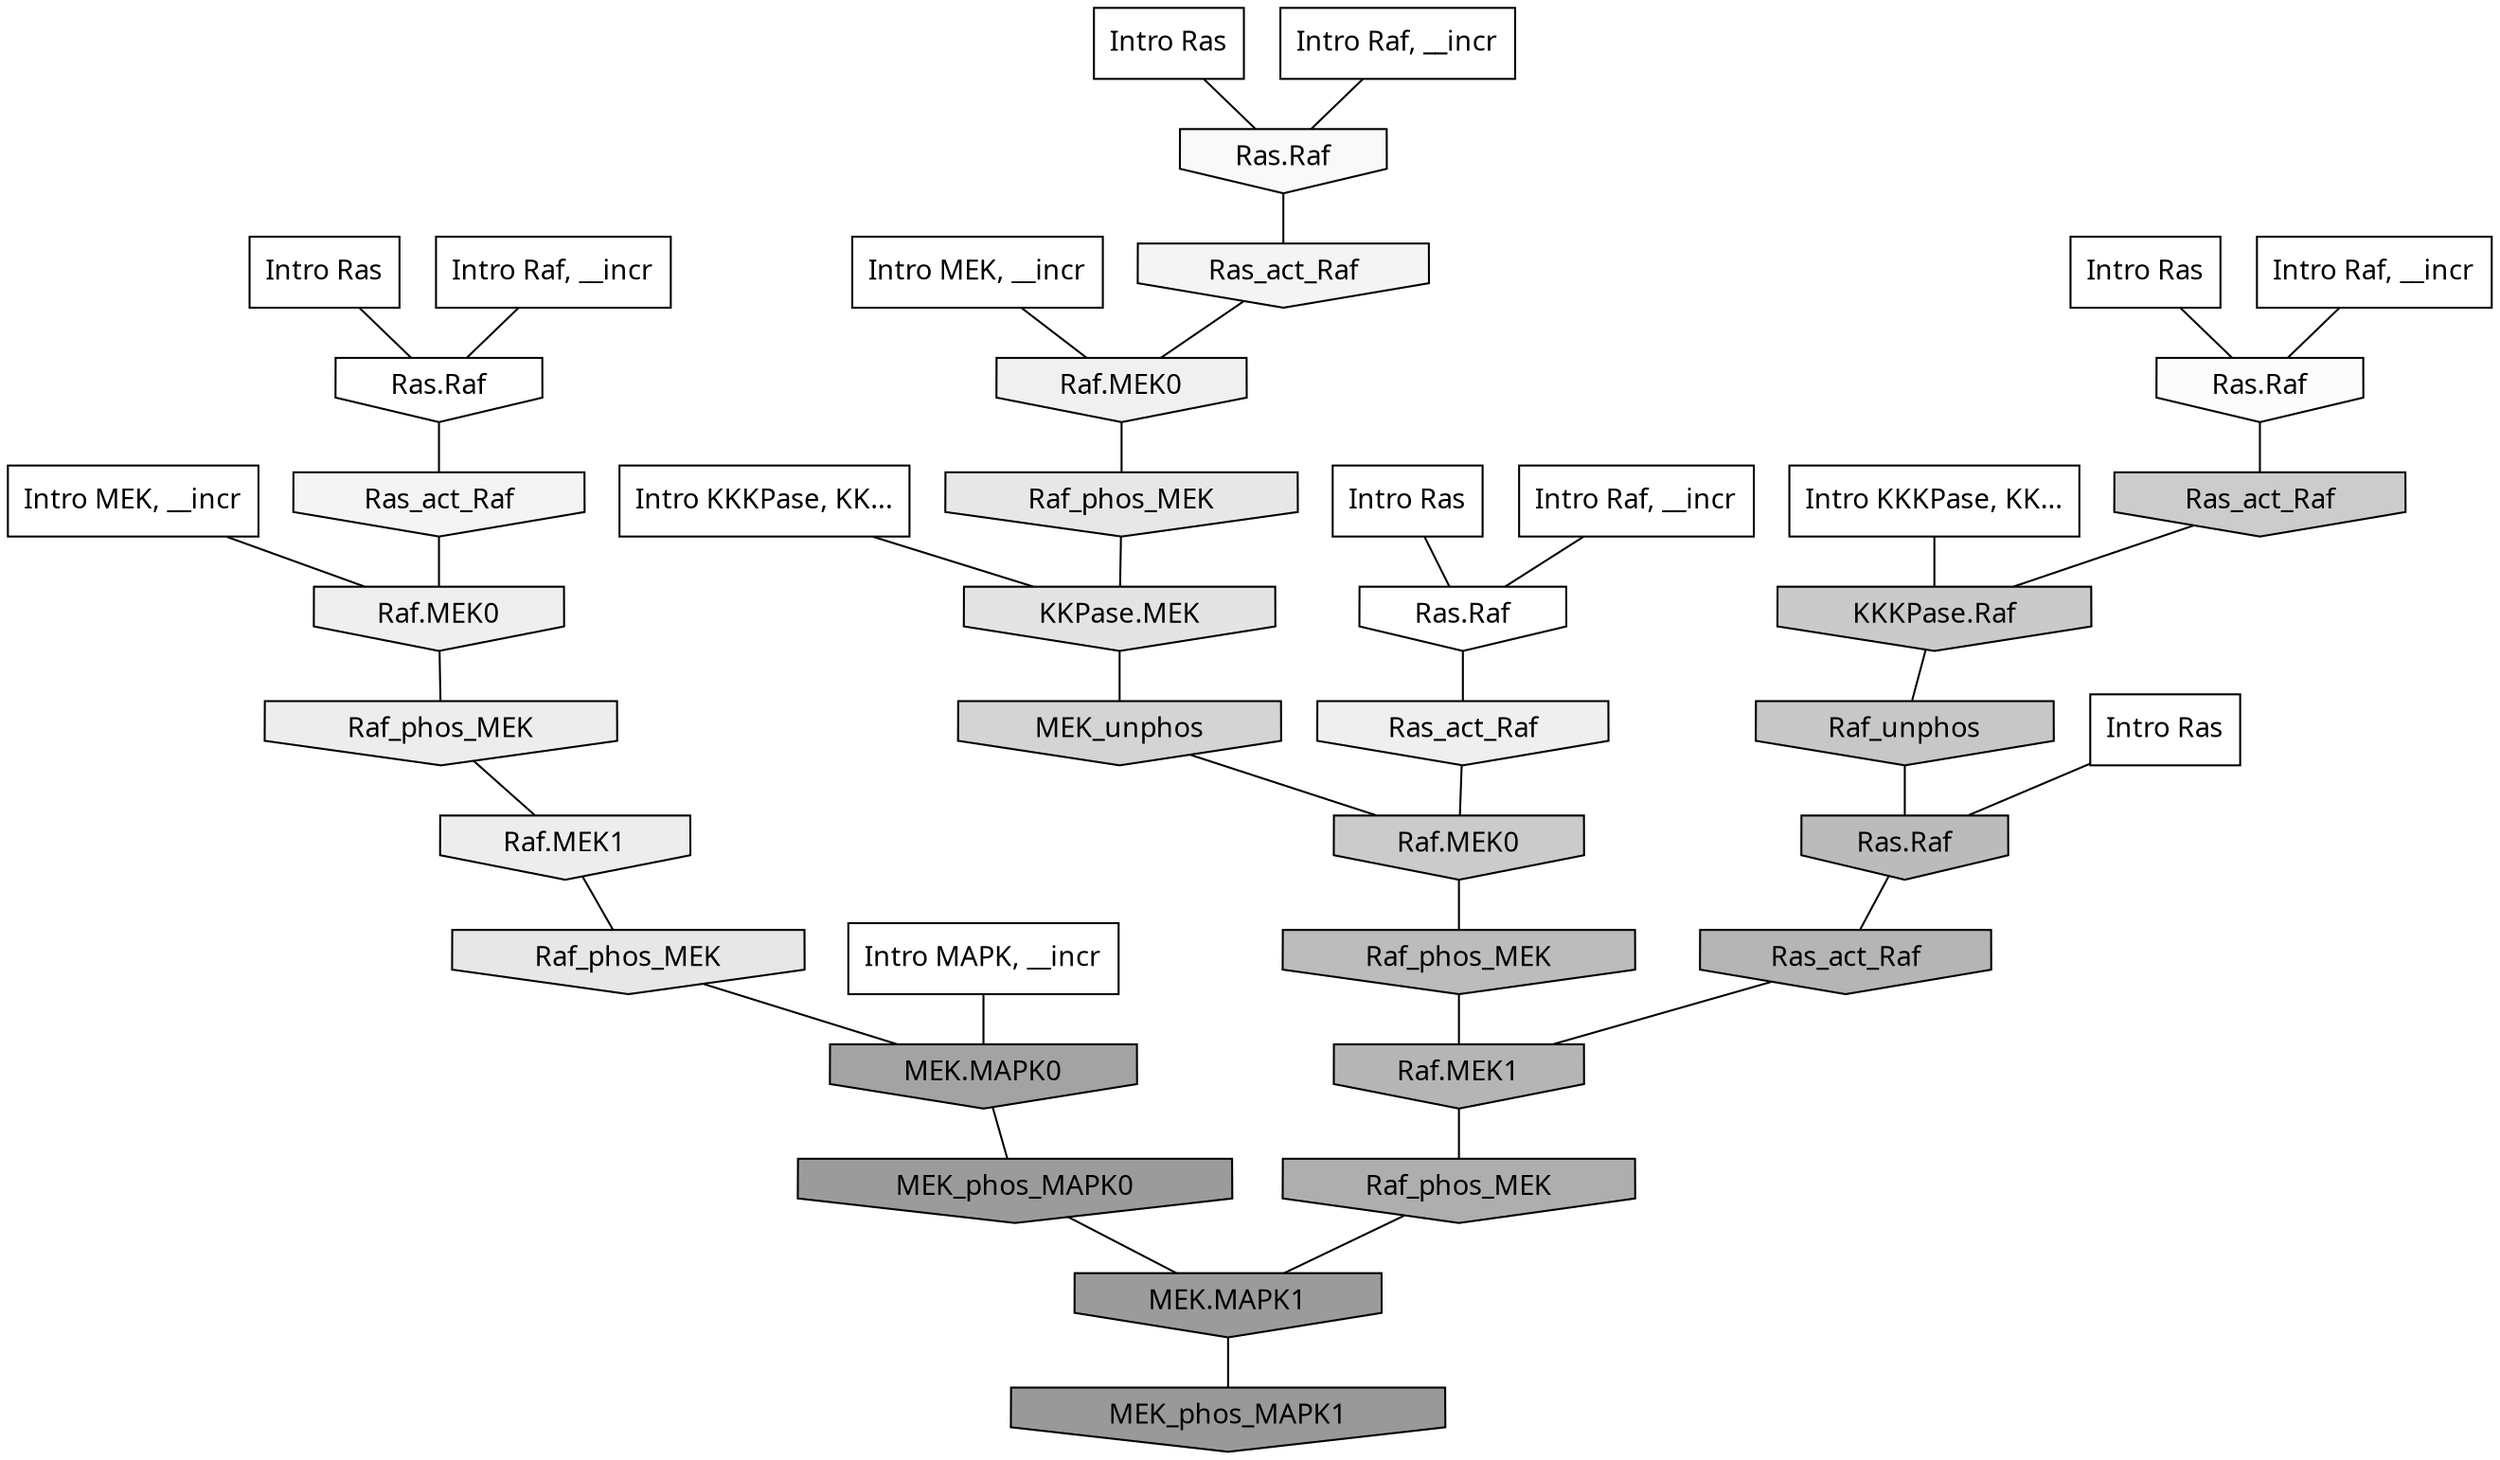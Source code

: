 digraph G{
  rankdir="TB";
  ranksep=0.30;
  node [fontname="CMU Serif"];
  edge [fontname="CMU Serif"];
  
  22 [label="Intro Ras", shape=rectangle, style=filled, fillcolor="0.000 0.000 1.000"]
  
  37 [label="Intro Ras", shape=rectangle, style=filled, fillcolor="0.000 0.000 1.000"]
  
  59 [label="Intro Ras", shape=rectangle, style=filled, fillcolor="0.000 0.000 1.000"]
  
  69 [label="Intro Ras", shape=rectangle, style=filled, fillcolor="0.000 0.000 1.000"]
  
  99 [label="Intro Ras", shape=rectangle, style=filled, fillcolor="0.000 0.000 1.000"]
  
  622 [label="Intro Raf, __incr", shape=rectangle, style=filled, fillcolor="0.000 0.000 1.000"]
  
  628 [label="Intro Raf, __incr", shape=rectangle, style=filled, fillcolor="0.000 0.000 1.000"]
  
  632 [label="Intro Raf, __incr", shape=rectangle, style=filled, fillcolor="0.000 0.000 1.000"]
  
  777 [label="Intro Raf, __incr", shape=rectangle, style=filled, fillcolor="0.000 0.000 1.000"]
  
  1284 [label="Intro MEK, __incr", shape=rectangle, style=filled, fillcolor="0.000 0.000 1.000"]
  
  2097 [label="Intro MEK, __incr", shape=rectangle, style=filled, fillcolor="0.000 0.000 1.000"]
  
  3040 [label="Intro MAPK, __incr", shape=rectangle, style=filled, fillcolor="0.000 0.000 1.000"]
  
  3139 [label="Intro KKKPase, KK...", shape=rectangle, style=filled, fillcolor="0.000 0.000 1.000"]
  
  3179 [label="Intro KKKPase, KK...", shape=rectangle, style=filled, fillcolor="0.000 0.000 1.000"]
  
  3276 [label="Ras.Raf", shape=invhouse, style=filled, fillcolor="0.000 0.000 1.000"]
  
  3297 [label="Ras.Raf", shape=invhouse, style=filled, fillcolor="0.000 0.000 1.000"]
  
  3415 [label="Ras.Raf", shape=invhouse, style=filled, fillcolor="0.000 0.000 0.986"]
  
  3498 [label="Ras.Raf", shape=invhouse, style=filled, fillcolor="0.000 0.000 0.974"]
  
  3641 [label="Ras_act_Raf", shape=invhouse, style=filled, fillcolor="0.000 0.000 0.957"]
  
  3649 [label="Ras_act_Raf", shape=invhouse, style=filled, fillcolor="0.000 0.000 0.956"]
  
  3872 [label="Raf.MEK0", shape=invhouse, style=filled, fillcolor="0.000 0.000 0.940"]
  
  3925 [label="Ras_act_Raf", shape=invhouse, style=filled, fillcolor="0.000 0.000 0.936"]
  
  3959 [label="Raf.MEK0", shape=invhouse, style=filled, fillcolor="0.000 0.000 0.935"]
  
  4106 [label="Raf_phos_MEK", shape=invhouse, style=filled, fillcolor="0.000 0.000 0.926"]
  
  4108 [label="Raf.MEK1", shape=invhouse, style=filled, fillcolor="0.000 0.000 0.926"]
  
  4428 [label="Raf_phos_MEK", shape=invhouse, style=filled, fillcolor="0.000 0.000 0.906"]
  
  4459 [label="Raf_phos_MEK", shape=invhouse, style=filled, fillcolor="0.000 0.000 0.904"]
  
  4652 [label="KKPase.MEK", shape=invhouse, style=filled, fillcolor="0.000 0.000 0.893"]
  
  5854 [label="MEK_unphos", shape=invhouse, style=filled, fillcolor="0.000 0.000 0.830"]
  
  6619 [label="Ras_act_Raf", shape=invhouse, style=filled, fillcolor="0.000 0.000 0.799"]
  
  6759 [label="Raf.MEK0", shape=invhouse, style=filled, fillcolor="0.000 0.000 0.794"]
  
  6815 [label="KKKPase.Raf", shape=invhouse, style=filled, fillcolor="0.000 0.000 0.792"]
  
  7286 [label="Raf_unphos", shape=invhouse, style=filled, fillcolor="0.000 0.000 0.778"]
  
  8739 [label="Raf_phos_MEK", shape=invhouse, style=filled, fillcolor="0.000 0.000 0.738"]
  
  8874 [label="Ras.Raf", shape=invhouse, style=filled, fillcolor="0.000 0.000 0.734"]
  
  10015 [label="Ras_act_Raf", shape=invhouse, style=filled, fillcolor="0.000 0.000 0.710"]
  
  10021 [label="Raf.MEK1", shape=invhouse, style=filled, fillcolor="0.000 0.000 0.710"]
  
  11491 [label="Raf_phos_MEK", shape=invhouse, style=filled, fillcolor="0.000 0.000 0.683"]
  
  14641 [label="MEK.MAPK0", shape=invhouse, style=filled, fillcolor="0.000 0.000 0.639"]
  
  16441 [label="MEK_phos_MAPK0", shape=invhouse, style=filled, fillcolor="0.000 0.000 0.609"]
  
  16442 [label="MEK.MAPK1", shape=invhouse, style=filled, fillcolor="0.000 0.000 0.609"]
  
  16796 [label="MEK_phos_MAPK1", shape=invhouse, style=filled, fillcolor="0.000 0.000 0.600"]
  
  
  16442 -> 16796 [dir=none, color="0.000 0.000 0.000"] 
  16441 -> 16442 [dir=none, color="0.000 0.000 0.000"] 
  14641 -> 16441 [dir=none, color="0.000 0.000 0.000"] 
  11491 -> 16442 [dir=none, color="0.000 0.000 0.000"] 
  10021 -> 11491 [dir=none, color="0.000 0.000 0.000"] 
  10015 -> 10021 [dir=none, color="0.000 0.000 0.000"] 
  8874 -> 10015 [dir=none, color="0.000 0.000 0.000"] 
  8739 -> 10021 [dir=none, color="0.000 0.000 0.000"] 
  7286 -> 8874 [dir=none, color="0.000 0.000 0.000"] 
  6815 -> 7286 [dir=none, color="0.000 0.000 0.000"] 
  6759 -> 8739 [dir=none, color="0.000 0.000 0.000"] 
  6619 -> 6815 [dir=none, color="0.000 0.000 0.000"] 
  5854 -> 6759 [dir=none, color="0.000 0.000 0.000"] 
  4652 -> 5854 [dir=none, color="0.000 0.000 0.000"] 
  4459 -> 14641 [dir=none, color="0.000 0.000 0.000"] 
  4428 -> 4652 [dir=none, color="0.000 0.000 0.000"] 
  4108 -> 4459 [dir=none, color="0.000 0.000 0.000"] 
  4106 -> 4108 [dir=none, color="0.000 0.000 0.000"] 
  3959 -> 4106 [dir=none, color="0.000 0.000 0.000"] 
  3925 -> 6759 [dir=none, color="0.000 0.000 0.000"] 
  3872 -> 4428 [dir=none, color="0.000 0.000 0.000"] 
  3649 -> 3872 [dir=none, color="0.000 0.000 0.000"] 
  3641 -> 3959 [dir=none, color="0.000 0.000 0.000"] 
  3498 -> 3649 [dir=none, color="0.000 0.000 0.000"] 
  3415 -> 6619 [dir=none, color="0.000 0.000 0.000"] 
  3297 -> 3925 [dir=none, color="0.000 0.000 0.000"] 
  3276 -> 3641 [dir=none, color="0.000 0.000 0.000"] 
  3179 -> 4652 [dir=none, color="0.000 0.000 0.000"] 
  3139 -> 6815 [dir=none, color="0.000 0.000 0.000"] 
  3040 -> 14641 [dir=none, color="0.000 0.000 0.000"] 
  2097 -> 3872 [dir=none, color="0.000 0.000 0.000"] 
  1284 -> 3959 [dir=none, color="0.000 0.000 0.000"] 
  777 -> 3276 [dir=none, color="0.000 0.000 0.000"] 
  632 -> 3498 [dir=none, color="0.000 0.000 0.000"] 
  628 -> 3415 [dir=none, color="0.000 0.000 0.000"] 
  622 -> 3297 [dir=none, color="0.000 0.000 0.000"] 
  99 -> 8874 [dir=none, color="0.000 0.000 0.000"] 
  69 -> 3276 [dir=none, color="0.000 0.000 0.000"] 
  59 -> 3415 [dir=none, color="0.000 0.000 0.000"] 
  37 -> 3498 [dir=none, color="0.000 0.000 0.000"] 
  22 -> 3297 [dir=none, color="0.000 0.000 0.000"] 
  
  }

